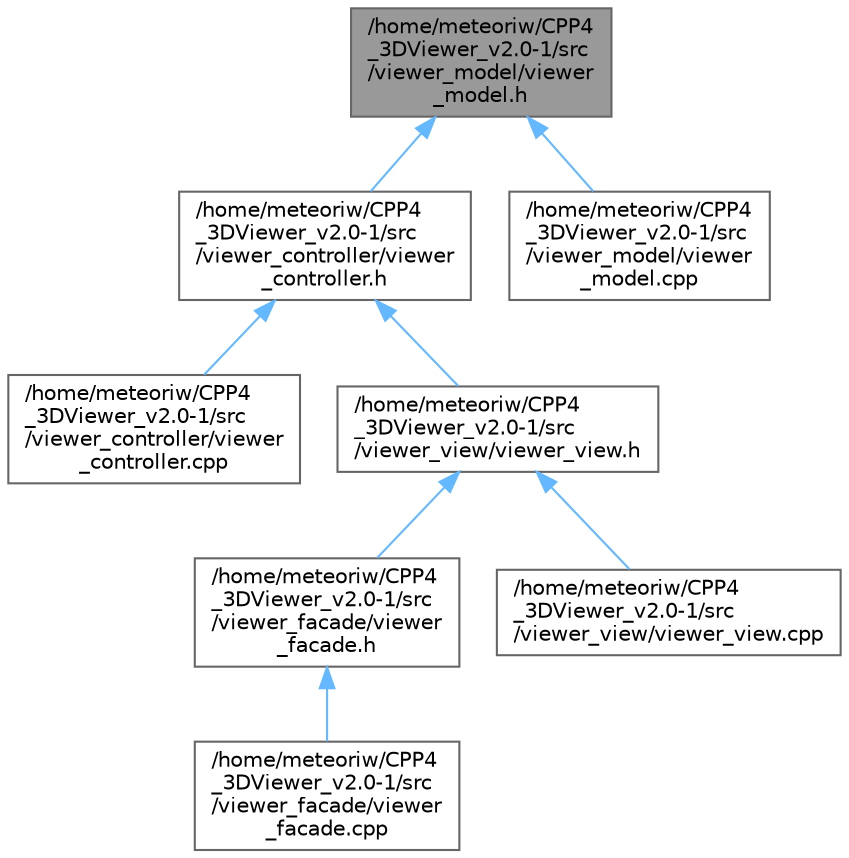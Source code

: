 digraph "/home/meteoriw/CPP4_3DViewer_v2.0-1/src/viewer_model/viewer_model.h"
{
 // LATEX_PDF_SIZE
  bgcolor="transparent";
  edge [fontname=Helvetica,fontsize=10,labelfontname=Helvetica,labelfontsize=10];
  node [fontname=Helvetica,fontsize=10,shape=box,height=0.2,width=0.4];
  Node1 [id="Node000001",label="/home/meteoriw/CPP4\l_3DViewer_v2.0-1/src\l/viewer_model/viewer\l_model.h",height=0.2,width=0.4,color="gray40", fillcolor="grey60", style="filled", fontcolor="black",tooltip=" "];
  Node1 -> Node2 [id="edge1_Node000001_Node000002",dir="back",color="steelblue1",style="solid",tooltip=" "];
  Node2 [id="Node000002",label="/home/meteoriw/CPP4\l_3DViewer_v2.0-1/src\l/viewer_controller/viewer\l_controller.h",height=0.2,width=0.4,color="grey40", fillcolor="white", style="filled",URL="$viewer__controller_8h.html",tooltip=" "];
  Node2 -> Node3 [id="edge2_Node000002_Node000003",dir="back",color="steelblue1",style="solid",tooltip=" "];
  Node3 [id="Node000003",label="/home/meteoriw/CPP4\l_3DViewer_v2.0-1/src\l/viewer_controller/viewer\l_controller.cpp",height=0.2,width=0.4,color="grey40", fillcolor="white", style="filled",URL="$viewer__controller_8cpp.html",tooltip=" "];
  Node2 -> Node4 [id="edge3_Node000002_Node000004",dir="back",color="steelblue1",style="solid",tooltip=" "];
  Node4 [id="Node000004",label="/home/meteoriw/CPP4\l_3DViewer_v2.0-1/src\l/viewer_view/viewer_view.h",height=0.2,width=0.4,color="grey40", fillcolor="white", style="filled",URL="$viewer__view_8h.html",tooltip=" "];
  Node4 -> Node5 [id="edge4_Node000004_Node000005",dir="back",color="steelblue1",style="solid",tooltip=" "];
  Node5 [id="Node000005",label="/home/meteoriw/CPP4\l_3DViewer_v2.0-1/src\l/viewer_facade/viewer\l_facade.h",height=0.2,width=0.4,color="grey40", fillcolor="white", style="filled",URL="$viewer__facade_8h.html",tooltip=" "];
  Node5 -> Node6 [id="edge5_Node000005_Node000006",dir="back",color="steelblue1",style="solid",tooltip=" "];
  Node6 [id="Node000006",label="/home/meteoriw/CPP4\l_3DViewer_v2.0-1/src\l/viewer_facade/viewer\l_facade.cpp",height=0.2,width=0.4,color="grey40", fillcolor="white", style="filled",URL="$viewer__facade_8cpp.html",tooltip=" "];
  Node4 -> Node7 [id="edge6_Node000004_Node000007",dir="back",color="steelblue1",style="solid",tooltip=" "];
  Node7 [id="Node000007",label="/home/meteoriw/CPP4\l_3DViewer_v2.0-1/src\l/viewer_view/viewer_view.cpp",height=0.2,width=0.4,color="grey40", fillcolor="white", style="filled",URL="$viewer__view_8cpp.html",tooltip=" "];
  Node1 -> Node8 [id="edge7_Node000001_Node000008",dir="back",color="steelblue1",style="solid",tooltip=" "];
  Node8 [id="Node000008",label="/home/meteoriw/CPP4\l_3DViewer_v2.0-1/src\l/viewer_model/viewer\l_model.cpp",height=0.2,width=0.4,color="grey40", fillcolor="white", style="filled",URL="$viewer__model_8cpp.html",tooltip=" "];
}

